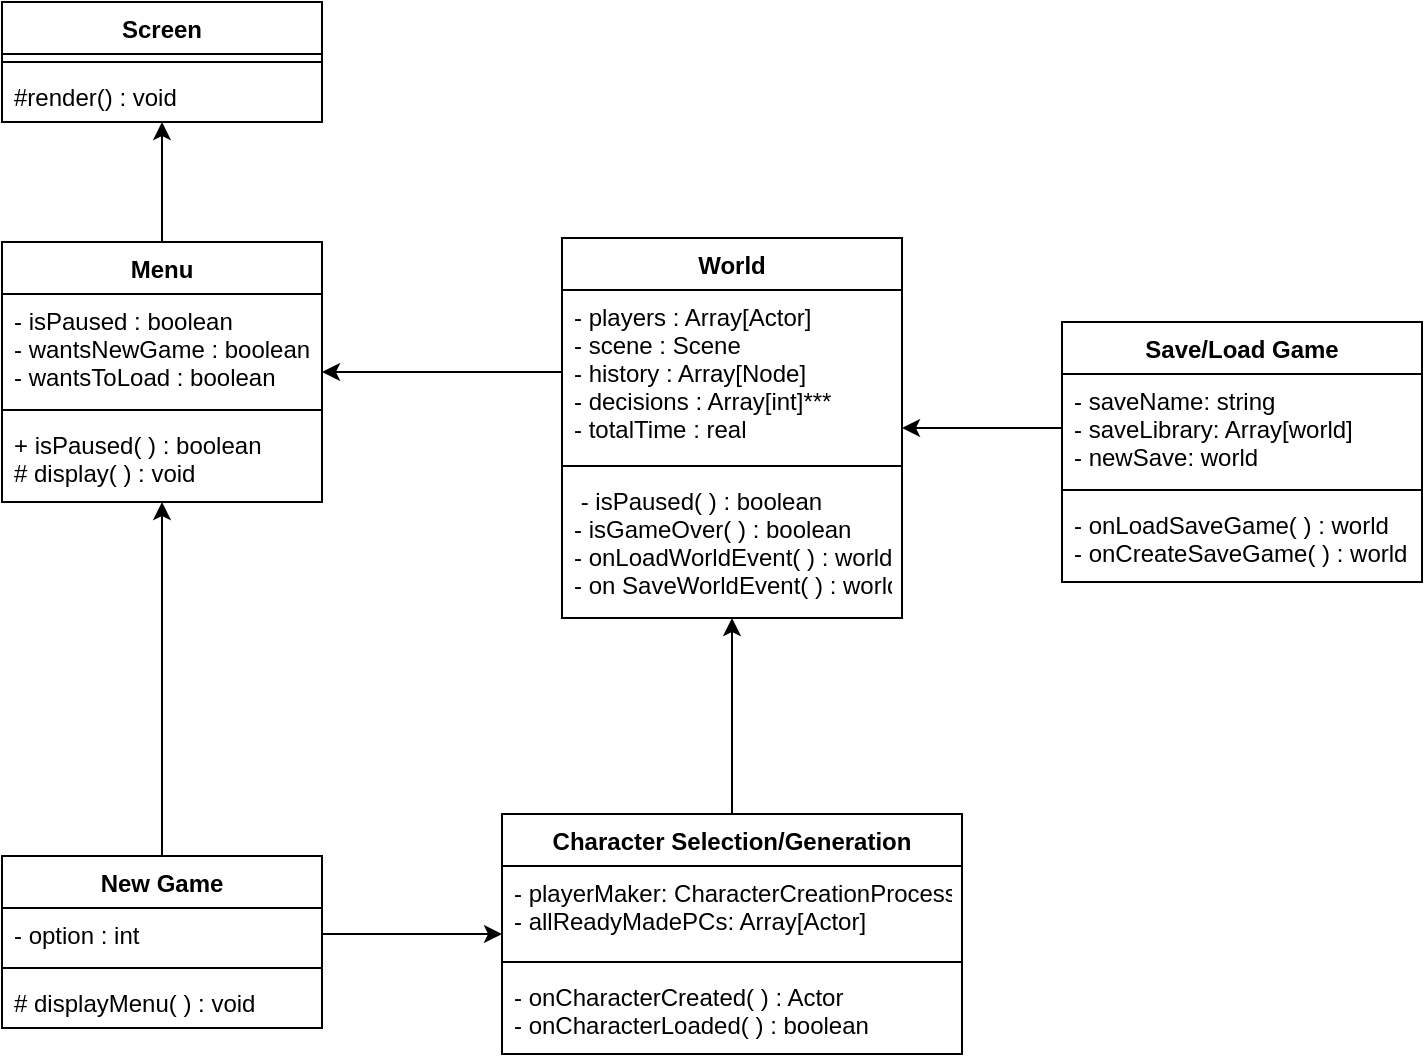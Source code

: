 <mxfile version="19.0.3" type="device"><diagram id="i_Xxpph_eV8rCGQaQjYb" name="Page-1"><mxGraphModel dx="1156" dy="580" grid="1" gridSize="10" guides="1" tooltips="1" connect="1" arrows="1" fold="1" page="1" pageScale="1" pageWidth="850" pageHeight="1100" math="0" shadow="0"><root><mxCell id="0"/><mxCell id="1" parent="0"/><mxCell id="ZbBzoqPn2bv5F4ZKgHLP-1" value="Screen" style="swimlane;fontStyle=1;align=center;verticalAlign=top;childLayout=stackLayout;horizontal=1;startSize=26;horizontalStack=0;resizeParent=1;resizeParentMax=0;resizeLast=0;collapsible=1;marginBottom=0;" vertex="1" parent="1"><mxGeometry x="80" y="80" width="160" height="60" as="geometry"/></mxCell><mxCell id="ZbBzoqPn2bv5F4ZKgHLP-3" value="" style="line;strokeWidth=1;fillColor=none;align=left;verticalAlign=middle;spacingTop=-1;spacingLeft=3;spacingRight=3;rotatable=0;labelPosition=right;points=[];portConstraint=eastwest;" vertex="1" parent="ZbBzoqPn2bv5F4ZKgHLP-1"><mxGeometry y="26" width="160" height="8" as="geometry"/></mxCell><mxCell id="ZbBzoqPn2bv5F4ZKgHLP-4" value="#render() : void" style="text;strokeColor=none;fillColor=none;align=left;verticalAlign=top;spacingLeft=4;spacingRight=4;overflow=hidden;rotatable=0;points=[[0,0.5],[1,0.5]];portConstraint=eastwest;" vertex="1" parent="ZbBzoqPn2bv5F4ZKgHLP-1"><mxGeometry y="34" width="160" height="26" as="geometry"/></mxCell><mxCell id="ZbBzoqPn2bv5F4ZKgHLP-25" style="edgeStyle=orthogonalEdgeStyle;rounded=0;orthogonalLoop=1;jettySize=auto;html=1;" edge="1" parent="1" source="ZbBzoqPn2bv5F4ZKgHLP-5" target="ZbBzoqPn2bv5F4ZKgHLP-1"><mxGeometry relative="1" as="geometry"/></mxCell><mxCell id="ZbBzoqPn2bv5F4ZKgHLP-5" value="Menu" style="swimlane;fontStyle=1;align=center;verticalAlign=top;childLayout=stackLayout;horizontal=1;startSize=26;horizontalStack=0;resizeParent=1;resizeParentMax=0;resizeLast=0;collapsible=1;marginBottom=0;" vertex="1" parent="1"><mxGeometry x="80" y="200" width="160" height="130" as="geometry"/></mxCell><mxCell id="ZbBzoqPn2bv5F4ZKgHLP-6" value="- isPaused : boolean&#10;- wantsNewGame : boolean&#10;- wantsToLoad : boolean" style="text;strokeColor=none;fillColor=none;align=left;verticalAlign=top;spacingLeft=4;spacingRight=4;overflow=hidden;rotatable=0;points=[[0,0.5],[1,0.5]];portConstraint=eastwest;" vertex="1" parent="ZbBzoqPn2bv5F4ZKgHLP-5"><mxGeometry y="26" width="160" height="54" as="geometry"/></mxCell><mxCell id="ZbBzoqPn2bv5F4ZKgHLP-7" value="" style="line;strokeWidth=1;fillColor=none;align=left;verticalAlign=middle;spacingTop=-1;spacingLeft=3;spacingRight=3;rotatable=0;labelPosition=right;points=[];portConstraint=eastwest;" vertex="1" parent="ZbBzoqPn2bv5F4ZKgHLP-5"><mxGeometry y="80" width="160" height="8" as="geometry"/></mxCell><mxCell id="ZbBzoqPn2bv5F4ZKgHLP-8" value="+ isPaused( ) : boolean&#10;# display( ) : void" style="text;strokeColor=none;fillColor=none;align=left;verticalAlign=top;spacingLeft=4;spacingRight=4;overflow=hidden;rotatable=0;points=[[0,0.5],[1,0.5]];portConstraint=eastwest;" vertex="1" parent="ZbBzoqPn2bv5F4ZKgHLP-5"><mxGeometry y="88" width="160" height="42" as="geometry"/></mxCell><mxCell id="ZbBzoqPn2bv5F4ZKgHLP-26" style="edgeStyle=orthogonalEdgeStyle;rounded=0;orthogonalLoop=1;jettySize=auto;html=1;" edge="1" parent="1" source="ZbBzoqPn2bv5F4ZKgHLP-9" target="ZbBzoqPn2bv5F4ZKgHLP-5"><mxGeometry relative="1" as="geometry"/></mxCell><mxCell id="ZbBzoqPn2bv5F4ZKgHLP-9" value="New Game" style="swimlane;fontStyle=1;align=center;verticalAlign=top;childLayout=stackLayout;horizontal=1;startSize=26;horizontalStack=0;resizeParent=1;resizeParentMax=0;resizeLast=0;collapsible=1;marginBottom=0;" vertex="1" parent="1"><mxGeometry x="80" y="507" width="160" height="86" as="geometry"/></mxCell><mxCell id="ZbBzoqPn2bv5F4ZKgHLP-10" value="- option : int" style="text;strokeColor=none;fillColor=none;align=left;verticalAlign=top;spacingLeft=4;spacingRight=4;overflow=hidden;rotatable=0;points=[[0,0.5],[1,0.5]];portConstraint=eastwest;" vertex="1" parent="ZbBzoqPn2bv5F4ZKgHLP-9"><mxGeometry y="26" width="160" height="26" as="geometry"/></mxCell><mxCell id="ZbBzoqPn2bv5F4ZKgHLP-11" value="" style="line;strokeWidth=1;fillColor=none;align=left;verticalAlign=middle;spacingTop=-1;spacingLeft=3;spacingRight=3;rotatable=0;labelPosition=right;points=[];portConstraint=eastwest;" vertex="1" parent="ZbBzoqPn2bv5F4ZKgHLP-9"><mxGeometry y="52" width="160" height="8" as="geometry"/></mxCell><mxCell id="ZbBzoqPn2bv5F4ZKgHLP-12" value="# displayMenu( ) : void" style="text;strokeColor=none;fillColor=none;align=left;verticalAlign=top;spacingLeft=4;spacingRight=4;overflow=hidden;rotatable=0;points=[[0,0.5],[1,0.5]];portConstraint=eastwest;" vertex="1" parent="ZbBzoqPn2bv5F4ZKgHLP-9"><mxGeometry y="60" width="160" height="26" as="geometry"/></mxCell><mxCell id="ZbBzoqPn2bv5F4ZKgHLP-13" value="Save/Load Game" style="swimlane;fontStyle=1;align=center;verticalAlign=top;childLayout=stackLayout;horizontal=1;startSize=26;horizontalStack=0;resizeParent=1;resizeParentMax=0;resizeLast=0;collapsible=1;marginBottom=0;" vertex="1" parent="1"><mxGeometry x="610" y="240" width="180" height="130" as="geometry"/></mxCell><mxCell id="ZbBzoqPn2bv5F4ZKgHLP-14" value="- saveName: string&#10;- saveLibrary: Array[world]&#10;- newSave: world&#10;" style="text;strokeColor=none;fillColor=none;align=left;verticalAlign=top;spacingLeft=4;spacingRight=4;overflow=hidden;rotatable=0;points=[[0,0.5],[1,0.5]];portConstraint=eastwest;" vertex="1" parent="ZbBzoqPn2bv5F4ZKgHLP-13"><mxGeometry y="26" width="180" height="54" as="geometry"/></mxCell><mxCell id="ZbBzoqPn2bv5F4ZKgHLP-15" value="" style="line;strokeWidth=1;fillColor=none;align=left;verticalAlign=middle;spacingTop=-1;spacingLeft=3;spacingRight=3;rotatable=0;labelPosition=right;points=[];portConstraint=eastwest;" vertex="1" parent="ZbBzoqPn2bv5F4ZKgHLP-13"><mxGeometry y="80" width="180" height="8" as="geometry"/></mxCell><mxCell id="ZbBzoqPn2bv5F4ZKgHLP-16" value="- onLoadSaveGame( ) : world&#10;- onCreateSaveGame( ) : world&#10;" style="text;strokeColor=none;fillColor=none;align=left;verticalAlign=top;spacingLeft=4;spacingRight=4;overflow=hidden;rotatable=0;points=[[0,0.5],[1,0.5]];portConstraint=eastwest;" vertex="1" parent="ZbBzoqPn2bv5F4ZKgHLP-13"><mxGeometry y="88" width="180" height="42" as="geometry"/></mxCell><mxCell id="ZbBzoqPn2bv5F4ZKgHLP-17" value="World" style="swimlane;fontStyle=1;align=center;verticalAlign=top;childLayout=stackLayout;horizontal=1;startSize=26;horizontalStack=0;resizeParent=1;resizeParentMax=0;resizeLast=0;collapsible=1;marginBottom=0;" vertex="1" parent="1"><mxGeometry x="360" y="198" width="170" height="190" as="geometry"/></mxCell><mxCell id="ZbBzoqPn2bv5F4ZKgHLP-18" value="- players : Array[Actor]&#10;- scene : Scene&#10;- history : Array[Node]&#10;- decisions : Array[int]***&#10;- totalTime : real&#10;" style="text;strokeColor=none;fillColor=none;align=left;verticalAlign=top;spacingLeft=4;spacingRight=4;overflow=hidden;rotatable=0;points=[[0,0.5],[1,0.5]];portConstraint=eastwest;" vertex="1" parent="ZbBzoqPn2bv5F4ZKgHLP-17"><mxGeometry y="26" width="170" height="84" as="geometry"/></mxCell><mxCell id="ZbBzoqPn2bv5F4ZKgHLP-19" value="" style="line;strokeWidth=1;fillColor=none;align=left;verticalAlign=middle;spacingTop=-1;spacingLeft=3;spacingRight=3;rotatable=0;labelPosition=right;points=[];portConstraint=eastwest;" vertex="1" parent="ZbBzoqPn2bv5F4ZKgHLP-17"><mxGeometry y="110" width="170" height="8" as="geometry"/></mxCell><mxCell id="ZbBzoqPn2bv5F4ZKgHLP-20" value=" - isPaused( ) : boolean&#10;- isGameOver( ) : boolean &#10;- onLoadWorldEvent( ) : world&#10;- on SaveWorldEvent( ) : world&#10;" style="text;strokeColor=none;fillColor=none;align=left;verticalAlign=top;spacingLeft=4;spacingRight=4;overflow=hidden;rotatable=0;points=[[0,0.5],[1,0.5]];portConstraint=eastwest;" vertex="1" parent="ZbBzoqPn2bv5F4ZKgHLP-17"><mxGeometry y="118" width="170" height="72" as="geometry"/></mxCell><mxCell id="ZbBzoqPn2bv5F4ZKgHLP-28" style="edgeStyle=orthogonalEdgeStyle;rounded=0;orthogonalLoop=1;jettySize=auto;html=1;" edge="1" parent="1" source="ZbBzoqPn2bv5F4ZKgHLP-14" target="ZbBzoqPn2bv5F4ZKgHLP-17"><mxGeometry relative="1" as="geometry"/></mxCell><mxCell id="ZbBzoqPn2bv5F4ZKgHLP-34" style="edgeStyle=orthogonalEdgeStyle;rounded=0;orthogonalLoop=1;jettySize=auto;html=1;" edge="1" parent="1" source="ZbBzoqPn2bv5F4ZKgHLP-29" target="ZbBzoqPn2bv5F4ZKgHLP-17"><mxGeometry relative="1" as="geometry"/></mxCell><mxCell id="ZbBzoqPn2bv5F4ZKgHLP-29" value="Character Selection/Generation" style="swimlane;fontStyle=1;align=center;verticalAlign=top;childLayout=stackLayout;horizontal=1;startSize=26;horizontalStack=0;resizeParent=1;resizeParentMax=0;resizeLast=0;collapsible=1;marginBottom=0;" vertex="1" parent="1"><mxGeometry x="330" y="486" width="230" height="120" as="geometry"/></mxCell><mxCell id="ZbBzoqPn2bv5F4ZKgHLP-30" value="- playerMaker: CharacterCreationProcess&#10;- allReadyMadePCs: Array[Actor]&#10;" style="text;strokeColor=none;fillColor=none;align=left;verticalAlign=top;spacingLeft=4;spacingRight=4;overflow=hidden;rotatable=0;points=[[0,0.5],[1,0.5]];portConstraint=eastwest;" vertex="1" parent="ZbBzoqPn2bv5F4ZKgHLP-29"><mxGeometry y="26" width="230" height="44" as="geometry"/></mxCell><mxCell id="ZbBzoqPn2bv5F4ZKgHLP-31" value="" style="line;strokeWidth=1;fillColor=none;align=left;verticalAlign=middle;spacingTop=-1;spacingLeft=3;spacingRight=3;rotatable=0;labelPosition=right;points=[];portConstraint=eastwest;" vertex="1" parent="ZbBzoqPn2bv5F4ZKgHLP-29"><mxGeometry y="70" width="230" height="8" as="geometry"/></mxCell><mxCell id="ZbBzoqPn2bv5F4ZKgHLP-32" value="- onCharacterCreated( ) : Actor&#10;- onCharacterLoaded( ) : boolean &#10;" style="text;strokeColor=none;fillColor=none;align=left;verticalAlign=top;spacingLeft=4;spacingRight=4;overflow=hidden;rotatable=0;points=[[0,0.5],[1,0.5]];portConstraint=eastwest;" vertex="1" parent="ZbBzoqPn2bv5F4ZKgHLP-29"><mxGeometry y="78" width="230" height="42" as="geometry"/></mxCell><mxCell id="ZbBzoqPn2bv5F4ZKgHLP-33" style="edgeStyle=orthogonalEdgeStyle;rounded=0;orthogonalLoop=1;jettySize=auto;html=1;" edge="1" parent="1" source="ZbBzoqPn2bv5F4ZKgHLP-10" target="ZbBzoqPn2bv5F4ZKgHLP-29"><mxGeometry relative="1" as="geometry"/></mxCell><mxCell id="ZbBzoqPn2bv5F4ZKgHLP-37" style="edgeStyle=orthogonalEdgeStyle;rounded=0;orthogonalLoop=1;jettySize=auto;html=1;" edge="1" parent="1" source="ZbBzoqPn2bv5F4ZKgHLP-18" target="ZbBzoqPn2bv5F4ZKgHLP-5"><mxGeometry relative="1" as="geometry"><Array as="points"><mxPoint x="330" y="265"/><mxPoint x="330" y="265"/></Array></mxGeometry></mxCell></root></mxGraphModel></diagram></mxfile>